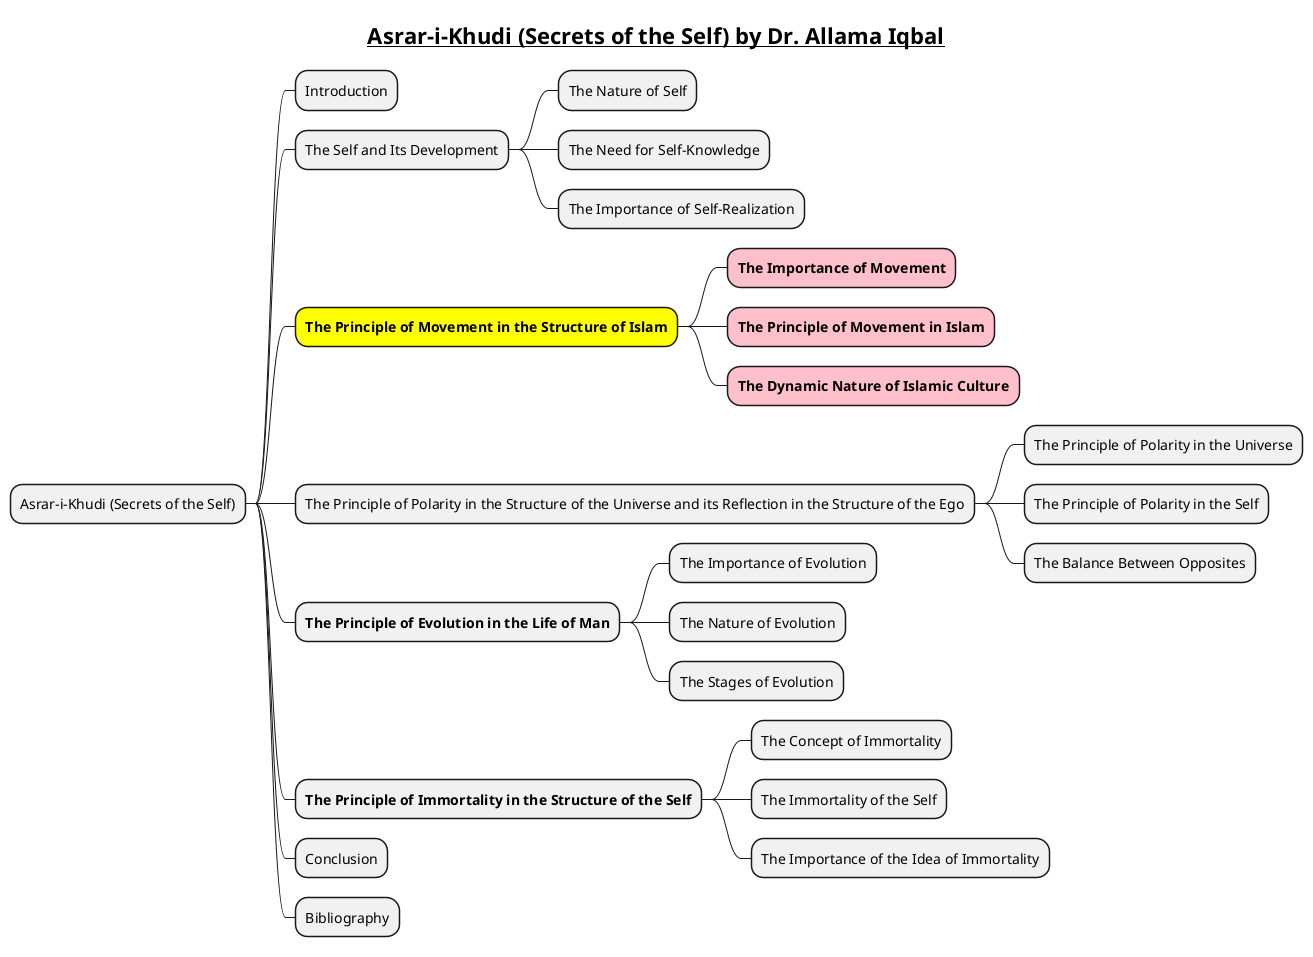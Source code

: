 @startmindmap
title = __Asrar-i-Khudi (Secrets of the Self) by Dr. Allama Iqbal__

* Asrar-i-Khudi (Secrets of the Self)
** Introduction
** The Self and Its Development
*** The Nature of Self
*** The Need for Self-Knowledge
*** The Importance of Self-Realization
**[#yellow] **The Principle of Movement in the Structure of Islam**
***[#pink] **The Importance of Movement**
***[#pink] **The Principle of Movement in Islam**
***[#pink] **The Dynamic Nature of Islamic Culture**
** The Principle of Polarity in the Structure of the Universe and its Reflection in the Structure of the Ego
*** The Principle of Polarity in the Universe
*** The Principle of Polarity in the Self
*** The Balance Between Opposites
** **The Principle of Evolution in the Life of Man**
*** The Importance of Evolution
*** The Nature of Evolution
*** The Stages of Evolution
** **The Principle of Immortality in the Structure of the Self**
*** The Concept of Immortality
*** The Immortality of the Self
*** The Importance of the Idea of Immortality
** Conclusion
** Bibliography
@endmindmap
